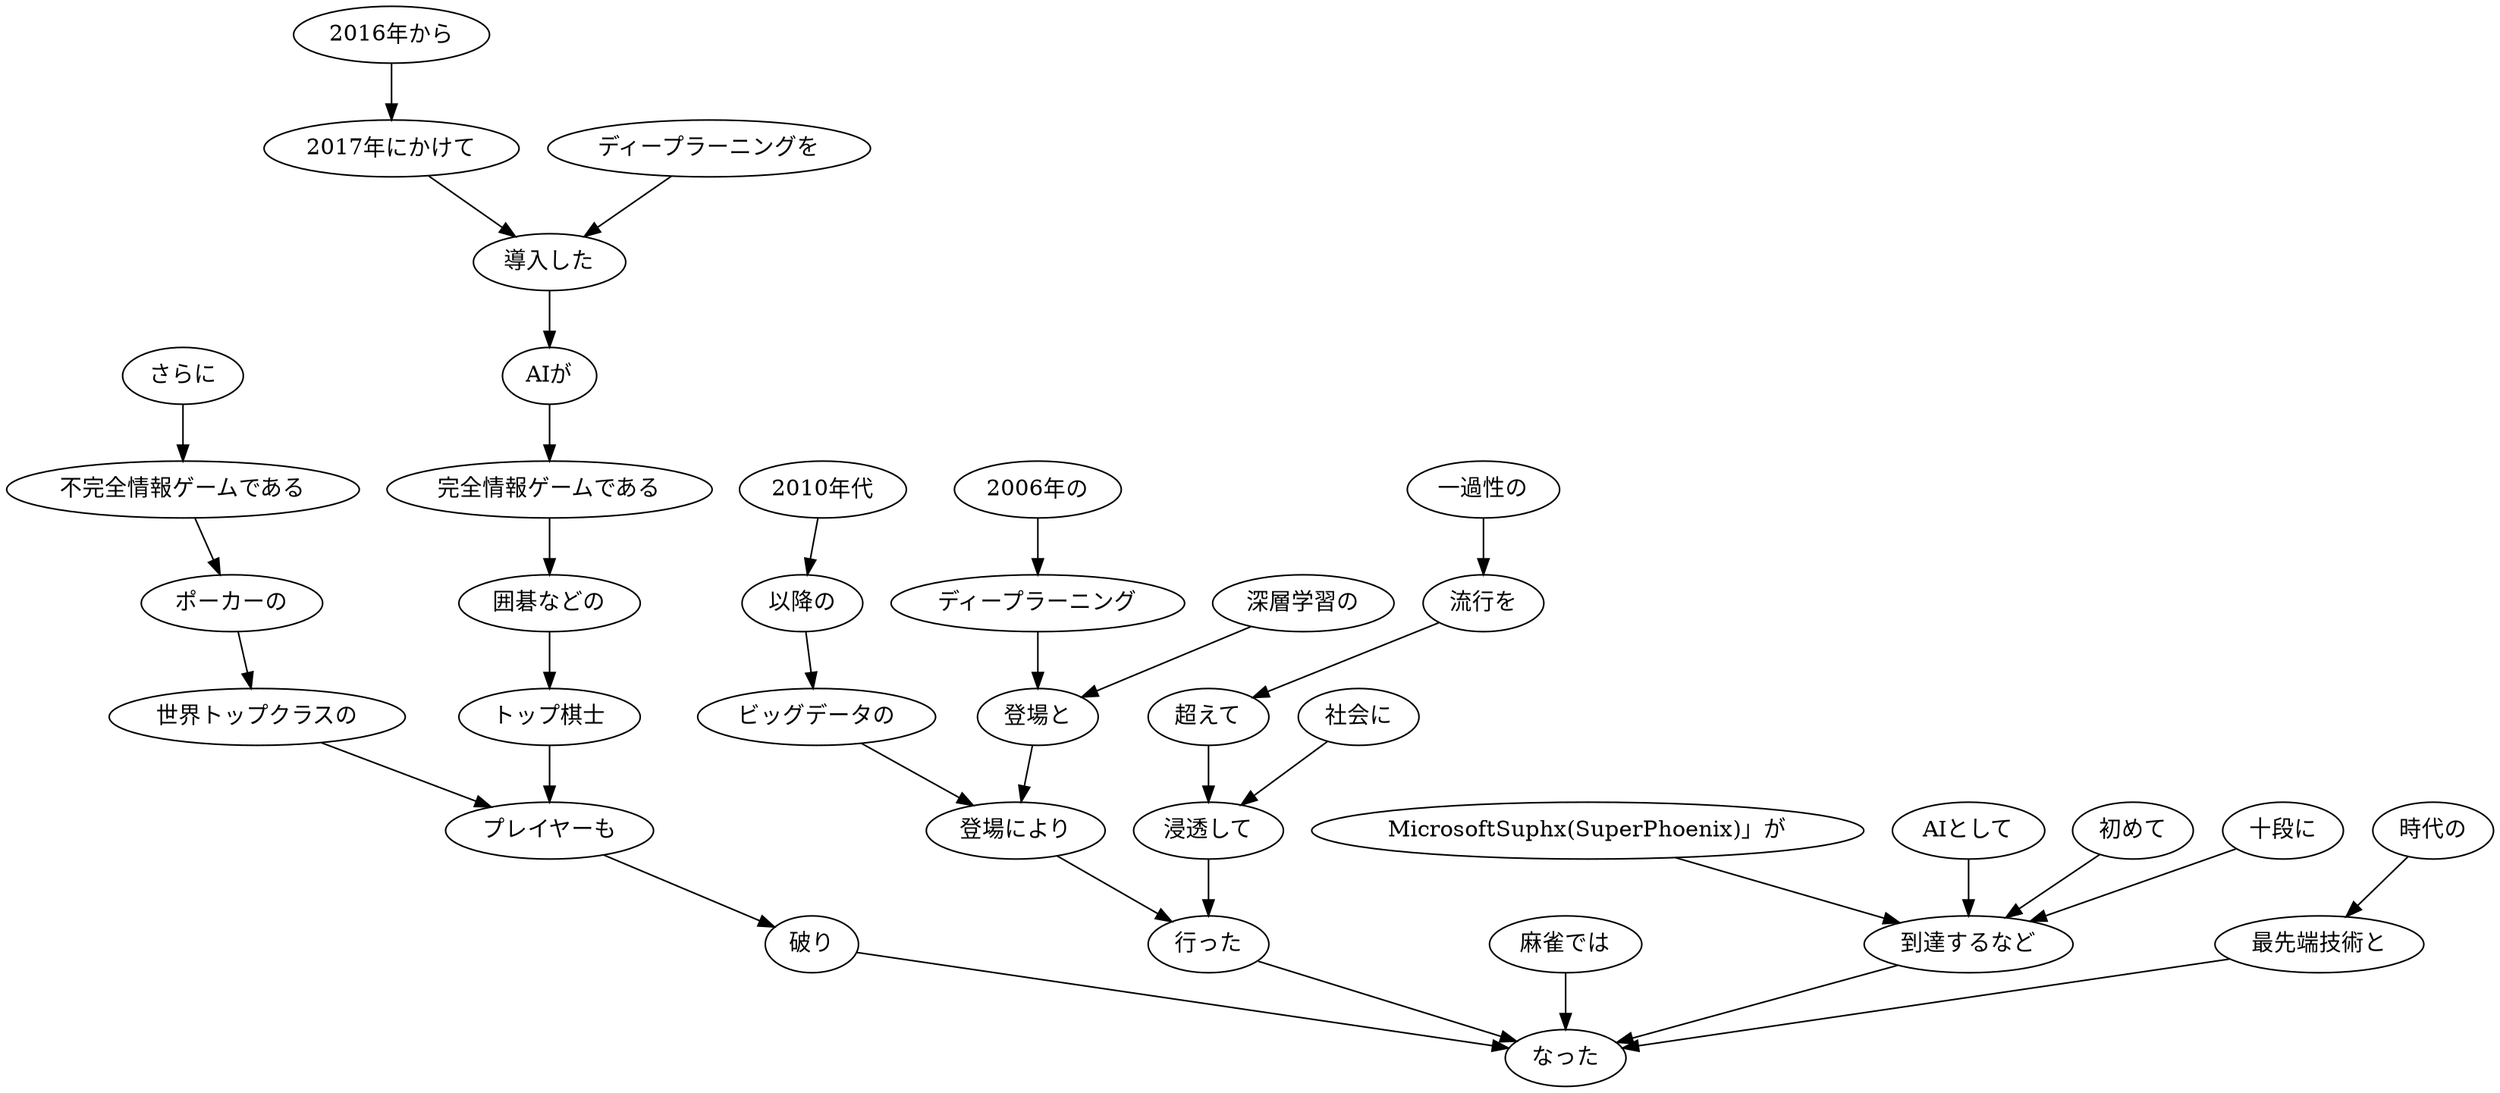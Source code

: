 // ans44
digraph {
	0 [label="2006年の"]
	1 [label="ディープラーニング"]
	0 -> 1
	1 [label="ディープラーニング"]
	3 [label="登場と"]
	1 -> 3
	2 [label="深層学習の"]
	3 [label="登場と"]
	2 -> 3
	3 [label="登場と"]
	7 [label="登場により"]
	3 -> 7
	4 [label="2010年代"]
	5 [label="以降の"]
	4 -> 5
	5 [label="以降の"]
	6 [label="ビッグデータの"]
	5 -> 6
	6 [label="ビッグデータの"]
	7 [label="登場により"]
	6 -> 7
	7 [label="登場により"]
	13 [label="行った"]
	7 -> 13
	8 [label="一過性の"]
	9 [label="流行を"]
	8 -> 9
	9 [label="流行を"]
	10 [label="超えて"]
	9 -> 10
	10 [label="超えて"]
	12 [label="浸透して"]
	10 -> 12
	11 [label="社会に"]
	12 [label="浸透して"]
	11 -> 12
	12 [label="浸透して"]
	13 [label="行った"]
	12 -> 13
	13 [label="行った"]
	36 [label="なった"]
	13 -> 36
	14 [label="2016年から"]
	15 [label="2017年にかけて"]
	14 -> 15
	15 [label="2017年にかけて"]
	17 [label="導入した"]
	15 -> 17
	16 [label="ディープラーニングを"]
	17 [label="導入した"]
	16 -> 17
	17 [label="導入した"]
	18 [label="AIが"]
	17 -> 18
	18 [label="AIが"]
	19 [label="完全情報ゲームである"]
	18 -> 19
	19 [label="完全情報ゲームである"]
	20 [label="囲碁などの"]
	19 -> 20
	20 [label="囲碁などの"]
	21 [label="トップ棋士"]
	20 -> 21
	21 [label="トップ棋士"]
	26 [label="プレイヤーも"]
	21 -> 26
	22 [label="さらに"]
	23 [label="不完全情報ゲームである"]
	22 -> 23
	23 [label="不完全情報ゲームである"]
	24 [label="ポーカーの"]
	23 -> 24
	24 [label="ポーカーの"]
	25 [label="世界トップクラスの"]
	24 -> 25
	25 [label="世界トップクラスの"]
	26 [label="プレイヤーも"]
	25 -> 26
	26 [label="プレイヤーも"]
	27 [label="破り"]
	26 -> 27
	27 [label="破り"]
	36 [label="なった"]
	27 -> 36
	28 [label="麻雀では"]
	36 [label="なった"]
	28 -> 36
	29 [label="MicrosoftSuphx(SuperPhoenix)」が"]
	33 [label="到達するなど"]
	29 -> 33
	30 [label="AIとして"]
	33 [label="到達するなど"]
	30 -> 33
	31 [label="初めて"]
	33 [label="到達するなど"]
	31 -> 33
	32 [label="十段に"]
	33 [label="到達するなど"]
	32 -> 33
	33 [label="到達するなど"]
	36 [label="なった"]
	33 -> 36
	34 [label="時代の"]
	35 [label="最先端技術と"]
	34 -> 35
	35 [label="最先端技術と"]
	36 [label="なった"]
	35 -> 36
}
